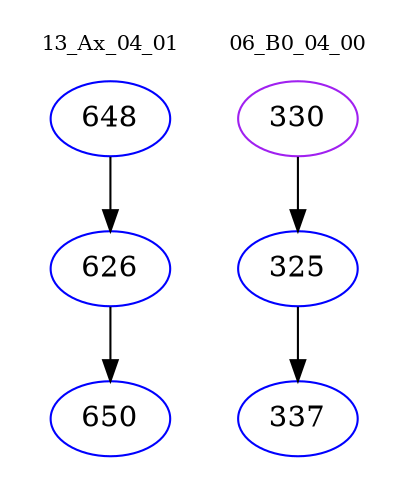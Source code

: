 digraph{
subgraph cluster_0 {
color = white
label = "13_Ax_04_01";
fontsize=10;
T0_648 [label="648", color="blue"]
T0_648 -> T0_626 [color="black"]
T0_626 [label="626", color="blue"]
T0_626 -> T0_650 [color="black"]
T0_650 [label="650", color="blue"]
}
subgraph cluster_1 {
color = white
label = "06_B0_04_00";
fontsize=10;
T1_330 [label="330", color="purple"]
T1_330 -> T1_325 [color="black"]
T1_325 [label="325", color="blue"]
T1_325 -> T1_337 [color="black"]
T1_337 [label="337", color="blue"]
}
}
